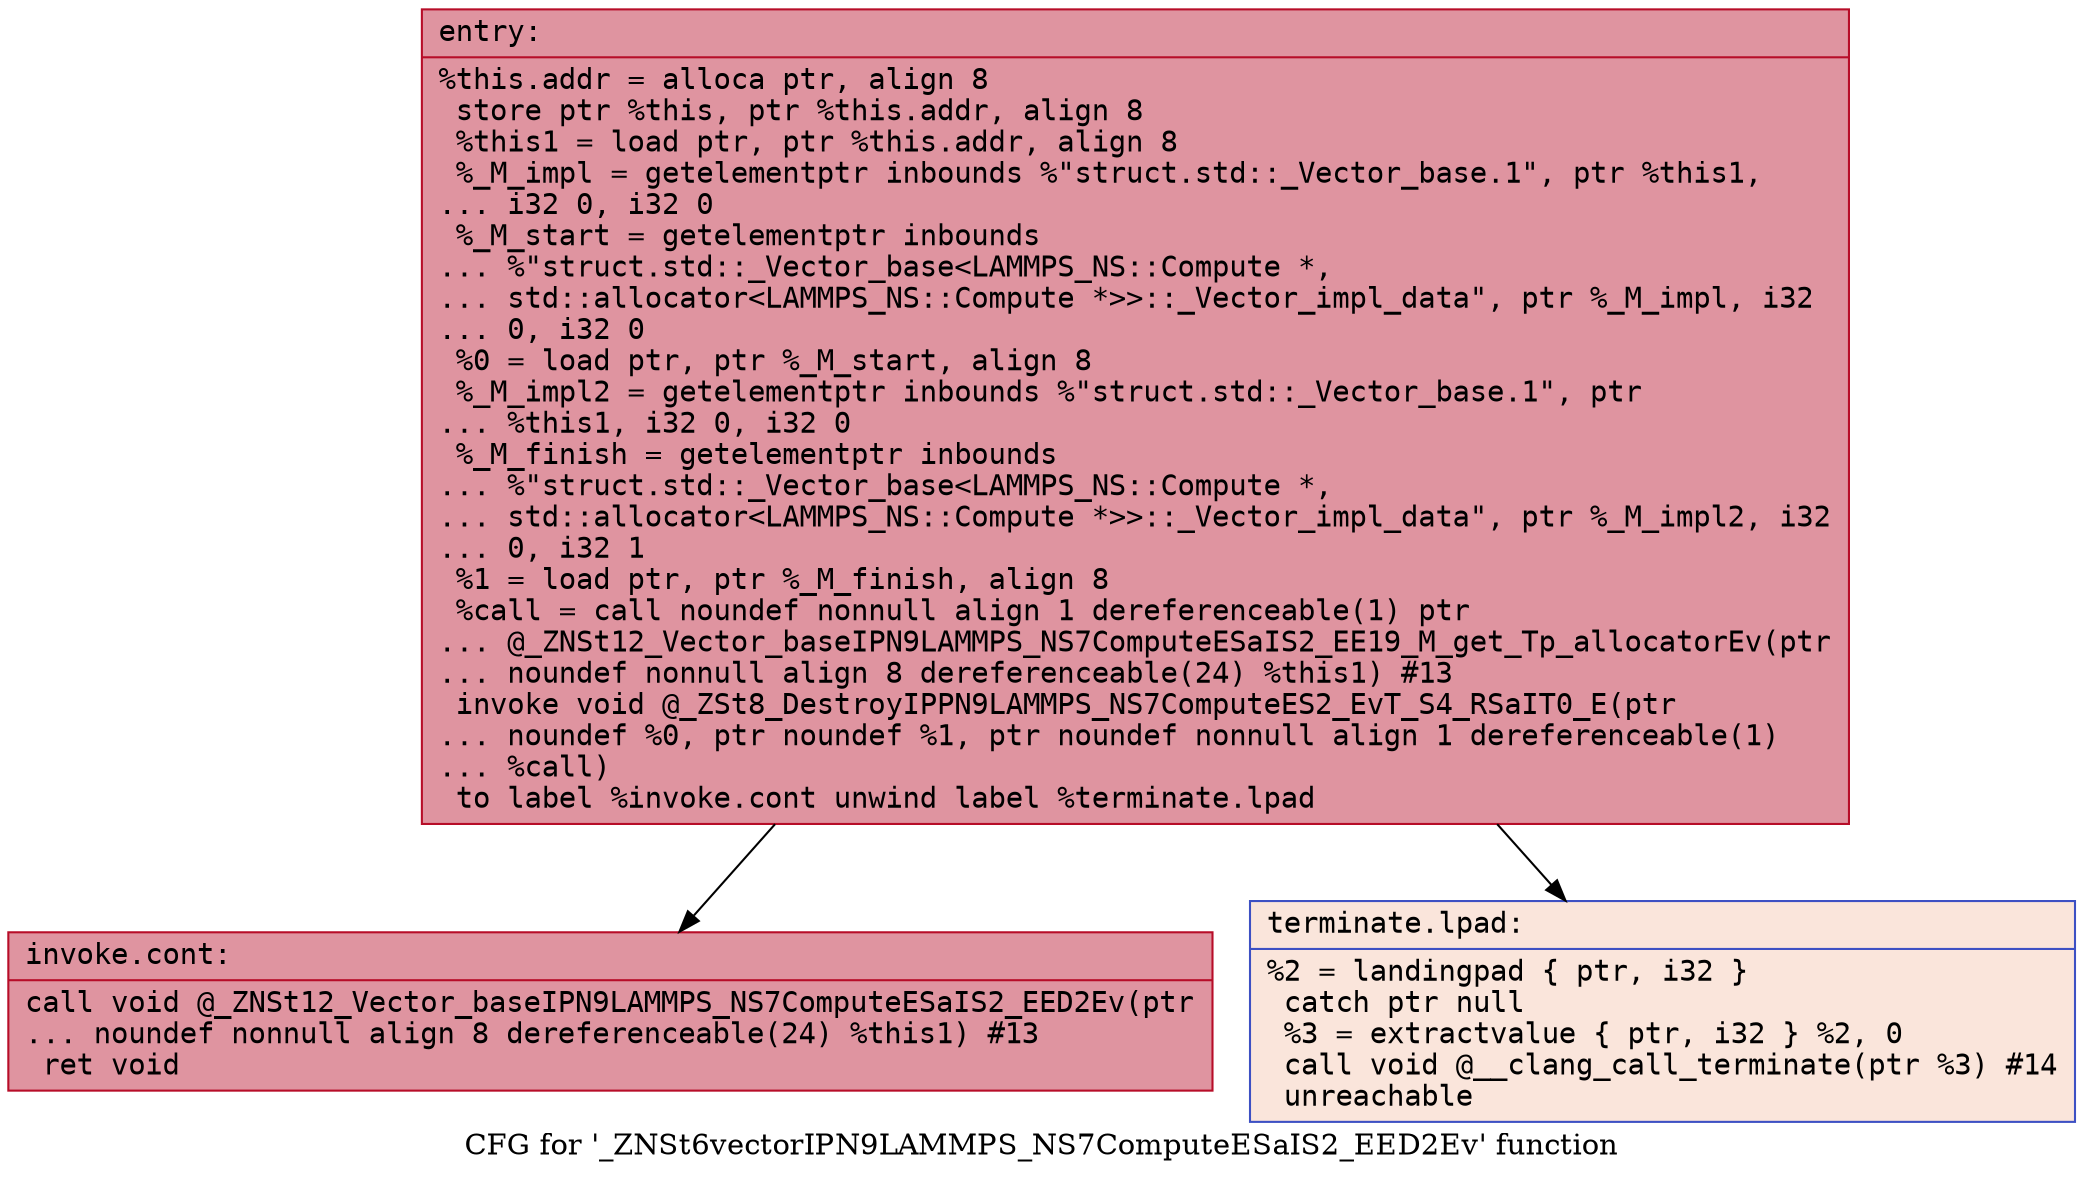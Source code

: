 digraph "CFG for '_ZNSt6vectorIPN9LAMMPS_NS7ComputeESaIS2_EED2Ev' function" {
	label="CFG for '_ZNSt6vectorIPN9LAMMPS_NS7ComputeESaIS2_EED2Ev' function";

	Node0x561f16138c10 [shape=record,color="#b70d28ff", style=filled, fillcolor="#b70d2870" fontname="Courier",label="{entry:\l|  %this.addr = alloca ptr, align 8\l  store ptr %this, ptr %this.addr, align 8\l  %this1 = load ptr, ptr %this.addr, align 8\l  %_M_impl = getelementptr inbounds %\"struct.std::_Vector_base.1\", ptr %this1,\l... i32 0, i32 0\l  %_M_start = getelementptr inbounds\l... %\"struct.std::_Vector_base\<LAMMPS_NS::Compute *,\l... std::allocator\<LAMMPS_NS::Compute *\>\>::_Vector_impl_data\", ptr %_M_impl, i32\l... 0, i32 0\l  %0 = load ptr, ptr %_M_start, align 8\l  %_M_impl2 = getelementptr inbounds %\"struct.std::_Vector_base.1\", ptr\l... %this1, i32 0, i32 0\l  %_M_finish = getelementptr inbounds\l... %\"struct.std::_Vector_base\<LAMMPS_NS::Compute *,\l... std::allocator\<LAMMPS_NS::Compute *\>\>::_Vector_impl_data\", ptr %_M_impl2, i32\l... 0, i32 1\l  %1 = load ptr, ptr %_M_finish, align 8\l  %call = call noundef nonnull align 1 dereferenceable(1) ptr\l... @_ZNSt12_Vector_baseIPN9LAMMPS_NS7ComputeESaIS2_EE19_M_get_Tp_allocatorEv(ptr\l... noundef nonnull align 8 dereferenceable(24) %this1) #13\l  invoke void @_ZSt8_DestroyIPPN9LAMMPS_NS7ComputeES2_EvT_S4_RSaIT0_E(ptr\l... noundef %0, ptr noundef %1, ptr noundef nonnull align 1 dereferenceable(1)\l... %call)\l          to label %invoke.cont unwind label %terminate.lpad\l}"];
	Node0x561f16138c10 -> Node0x561f16139390[tooltip="entry -> invoke.cont\nProbability 100.00%" ];
	Node0x561f16138c10 -> Node0x561f16139410[tooltip="entry -> terminate.lpad\nProbability 0.00%" ];
	Node0x561f16139390 [shape=record,color="#b70d28ff", style=filled, fillcolor="#b70d2870" fontname="Courier",label="{invoke.cont:\l|  call void @_ZNSt12_Vector_baseIPN9LAMMPS_NS7ComputeESaIS2_EED2Ev(ptr\l... noundef nonnull align 8 dereferenceable(24) %this1) #13\l  ret void\l}"];
	Node0x561f16139410 [shape=record,color="#3d50c3ff", style=filled, fillcolor="#f4c5ad70" fontname="Courier",label="{terminate.lpad:\l|  %2 = landingpad \{ ptr, i32 \}\l          catch ptr null\l  %3 = extractvalue \{ ptr, i32 \} %2, 0\l  call void @__clang_call_terminate(ptr %3) #14\l  unreachable\l}"];
}
